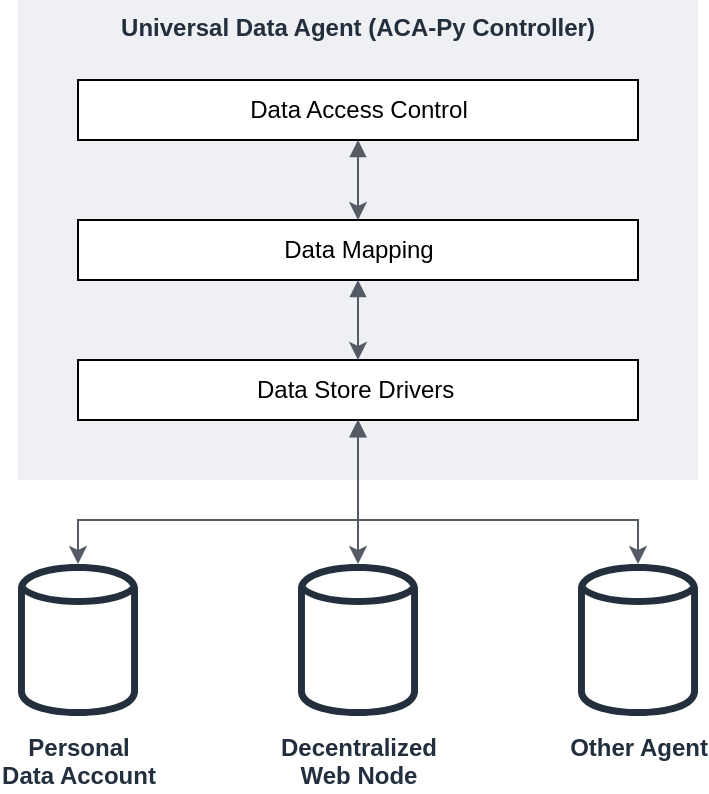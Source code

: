 <mxfile version="20.8.16" type="device"><diagram name="Page-1" id="bzgzV_Vy2iHeLBtEGaaV"><mxGraphModel dx="1288" dy="586" grid="1" gridSize="10" guides="1" tooltips="1" connect="1" arrows="1" fold="1" page="1" pageScale="1" pageWidth="1100" pageHeight="850" math="0" shadow="0"><root><mxCell id="0"/><mxCell id="1" parent="0"/><mxCell id="hlwTvxK0wiaY33Cd-AB7-3" value="&lt;b&gt;Personal&lt;br&gt;Data Account&lt;/b&gt;" style="sketch=0;outlineConnect=0;fontColor=#232F3E;gradientColor=none;fillColor=#232F3D;strokeColor=none;dashed=0;verticalLabelPosition=bottom;verticalAlign=top;align=center;html=1;fontSize=12;fontStyle=0;aspect=fixed;pointerEvents=1;shape=mxgraph.aws4.generic_database;" parent="1" vertex="1"><mxGeometry x="380" y="550" width="60" height="80" as="geometry"/></mxCell><mxCell id="hlwTvxK0wiaY33Cd-AB7-4" value="&lt;b&gt;Other Agent&lt;br&gt;&lt;/b&gt;" style="sketch=0;outlineConnect=0;fontColor=#232F3E;gradientColor=none;fillColor=#232F3D;strokeColor=none;dashed=0;verticalLabelPosition=bottom;verticalAlign=top;align=center;html=1;fontSize=12;fontStyle=0;aspect=fixed;pointerEvents=1;shape=mxgraph.aws4.generic_database;" parent="1" vertex="1"><mxGeometry x="660" y="550" width="60" height="80" as="geometry"/></mxCell><mxCell id="hlwTvxK0wiaY33Cd-AB7-5" value="&lt;b&gt;Decentralized&lt;br&gt;Web Node&lt;/b&gt;" style="sketch=0;outlineConnect=0;fontColor=#232F3E;gradientColor=none;fillColor=#232F3D;strokeColor=none;dashed=0;verticalLabelPosition=bottom;verticalAlign=top;align=center;html=1;fontSize=12;fontStyle=0;aspect=fixed;pointerEvents=1;shape=mxgraph.aws4.generic_database;" parent="1" vertex="1"><mxGeometry x="520" y="550" width="60" height="80" as="geometry"/></mxCell><mxCell id="hlwTvxK0wiaY33Cd-AB7-8" value="Universal Data Agent (ACA-Py Controller)" style="fillColor=#EFF0F3;strokeColor=none;dashed=0;verticalAlign=top;fontStyle=1;fontColor=#232F3D;" parent="1" vertex="1"><mxGeometry x="380" y="270" width="340" height="240" as="geometry"/></mxCell><mxCell id="hlwTvxK0wiaY33Cd-AB7-9" value="Data Store Drivers&amp;nbsp;" style="html=1;dashed=0;whitespace=wrap;" parent="1" vertex="1"><mxGeometry x="410" y="450" width="280" height="30" as="geometry"/></mxCell><mxCell id="hlwTvxK0wiaY33Cd-AB7-12" value="Data Access Control" style="html=1;dashed=0;whitespace=wrap;" parent="1" vertex="1"><mxGeometry x="410" y="310" width="280" height="30" as="geometry"/></mxCell><mxCell id="hlwTvxK0wiaY33Cd-AB7-13" value="Data Mapping" style="html=1;dashed=0;whitespace=wrap;" parent="1" vertex="1"><mxGeometry x="410" y="380" width="280" height="30" as="geometry"/></mxCell><mxCell id="hlwTvxK0wiaY33Cd-AB7-14" value="" style="edgeStyle=orthogonalEdgeStyle;html=1;endArrow=block;elbow=vertical;startArrow=classic;endFill=1;strokeColor=#545B64;rounded=0;entryX=0.5;entryY=1;entryDx=0;entryDy=0;startFill=1;" parent="1" source="hlwTvxK0wiaY33Cd-AB7-3" target="hlwTvxK0wiaY33Cd-AB7-9" edge="1"><mxGeometry width="100" relative="1" as="geometry"><mxPoint x="420.5" y="550" as="sourcePoint"/><mxPoint x="520.5" y="550" as="targetPoint"/><Array as="points"><mxPoint x="410" y="530"/><mxPoint x="550" y="530"/></Array></mxGeometry></mxCell><mxCell id="hlwTvxK0wiaY33Cd-AB7-15" value="" style="edgeStyle=orthogonalEdgeStyle;html=1;endArrow=block;elbow=vertical;startArrow=classic;endFill=1;strokeColor=#545B64;rounded=0;entryX=0.5;entryY=1;entryDx=0;entryDy=0;startFill=1;" parent="1" source="hlwTvxK0wiaY33Cd-AB7-5" target="hlwTvxK0wiaY33Cd-AB7-9" edge="1"><mxGeometry width="100" relative="1" as="geometry"><mxPoint x="414.519" y="611.62" as="sourcePoint"/><mxPoint x="485.0" y="470" as="targetPoint"/></mxGeometry></mxCell><mxCell id="hlwTvxK0wiaY33Cd-AB7-16" value="" style="edgeStyle=orthogonalEdgeStyle;html=1;endArrow=block;elbow=vertical;startArrow=classic;endFill=1;strokeColor=#545B64;rounded=0;entryX=0.5;entryY=1;entryDx=0;entryDy=0;startFill=1;" parent="1" source="hlwTvxK0wiaY33Cd-AB7-4" target="hlwTvxK0wiaY33Cd-AB7-9" edge="1"><mxGeometry width="100" relative="1" as="geometry"><mxPoint x="560.0" y="611.62" as="sourcePoint"/><mxPoint x="555.0" y="470" as="targetPoint"/><Array as="points"><mxPoint x="690" y="530"/><mxPoint x="550" y="530"/></Array></mxGeometry></mxCell><mxCell id="hlwTvxK0wiaY33Cd-AB7-18" value="" style="edgeStyle=orthogonalEdgeStyle;html=1;endArrow=block;elbow=vertical;startArrow=classic;endFill=1;strokeColor=#545B64;rounded=0;exitX=0.5;exitY=0;exitDx=0;exitDy=0;startFill=1;" parent="1" source="hlwTvxK0wiaY33Cd-AB7-9" edge="1"><mxGeometry width="100" relative="1" as="geometry"><mxPoint x="545" y="400" as="sourcePoint"/><mxPoint x="550" y="410" as="targetPoint"/></mxGeometry></mxCell><mxCell id="hlwTvxK0wiaY33Cd-AB7-20" value="" style="edgeStyle=orthogonalEdgeStyle;html=1;endArrow=block;elbow=vertical;startArrow=classic;endFill=1;strokeColor=#545B64;rounded=0;exitX=0.5;exitY=0;exitDx=0;exitDy=0;entryX=0.5;entryY=1;entryDx=0;entryDy=0;startFill=1;" parent="1" source="hlwTvxK0wiaY33Cd-AB7-13" target="hlwTvxK0wiaY33Cd-AB7-12" edge="1"><mxGeometry width="100" relative="1" as="geometry"><mxPoint x="560" y="450" as="sourcePoint"/><mxPoint x="560" y="420" as="targetPoint"/></mxGeometry></mxCell></root></mxGraphModel></diagram></mxfile>